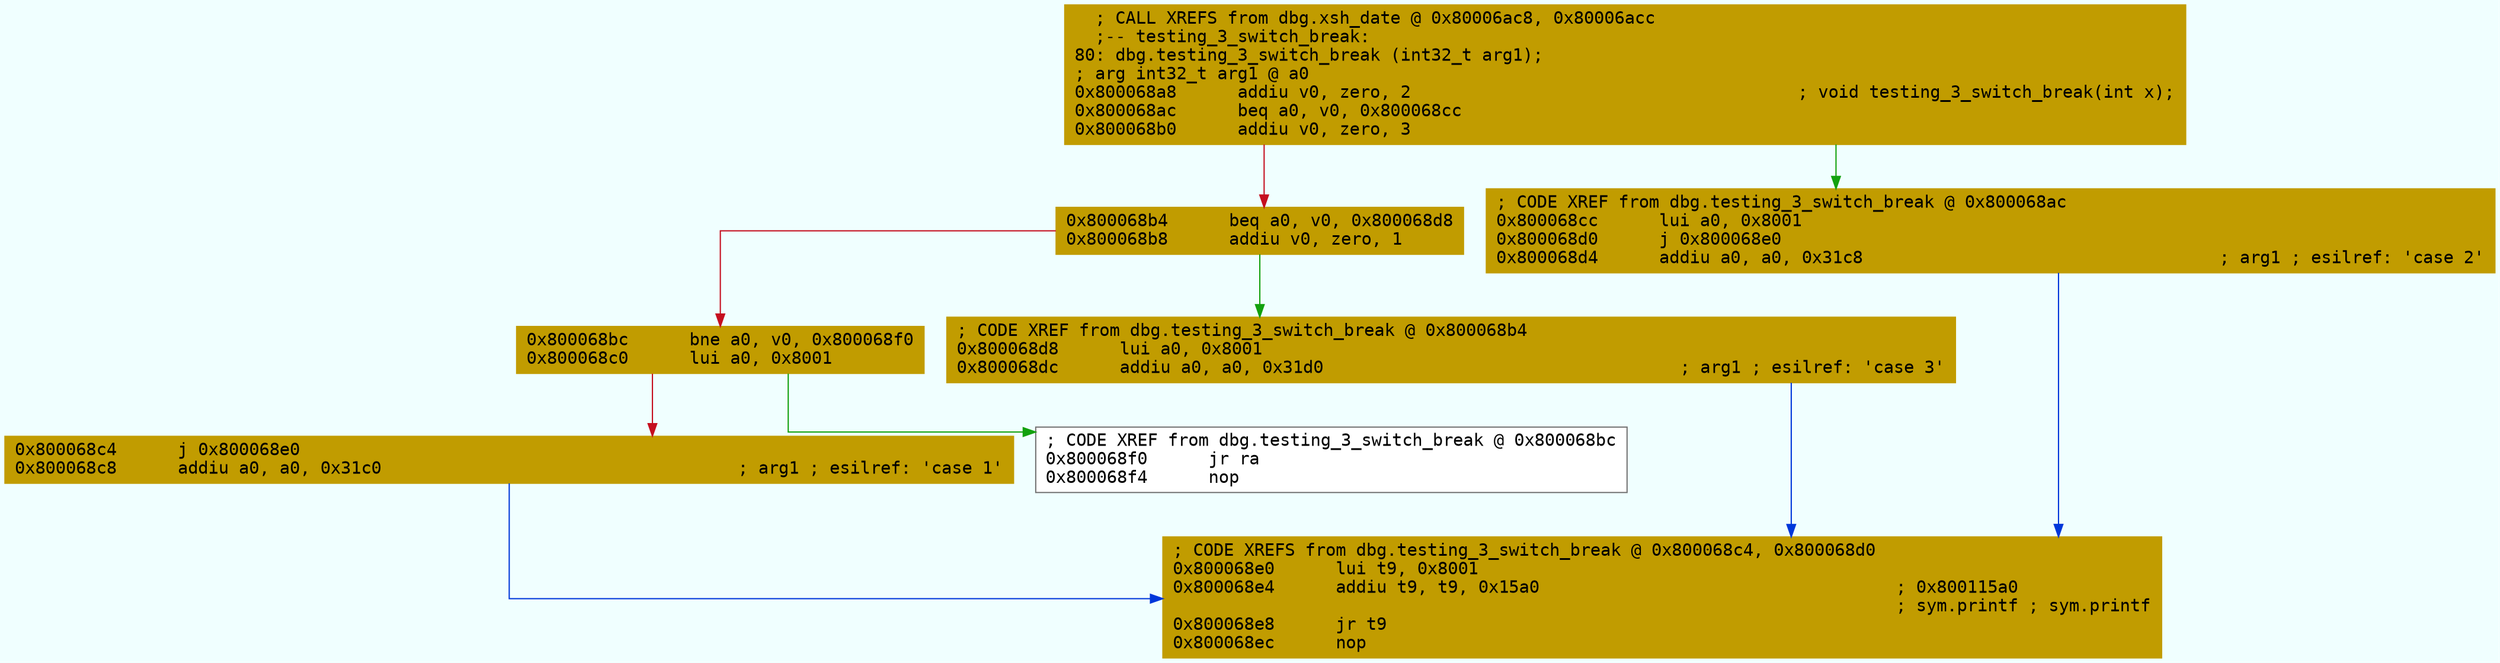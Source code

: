 digraph code {
	graph [bgcolor=azure fontsize=8 fontname="Courier" splines="ortho"];
	node [fillcolor=gray style=filled shape=box];
	edge [arrowhead="normal"];
	"0x800068a8" [URL="dbg.testing_3_switch_break/0x800068a8", fillcolor="#c19c00",color="#c19c00", fontname="Courier",label="  ; CALL XREFS from dbg.xsh_date @ 0x80006ac8, 0x80006acc\l  ;-- testing_3_switch_break:\l80: dbg.testing_3_switch_break (int32_t arg1);\l; arg int32_t arg1 @ a0\l0x800068a8      addiu v0, zero, 2                                      ; void testing_3_switch_break(int x);\l0x800068ac      beq a0, v0, 0x800068cc\l0x800068b0      addiu v0, zero, 3\l"]
	"0x800068b4" [URL="dbg.testing_3_switch_break/0x800068b4", fillcolor="#c19c00",color="#c19c00", fontname="Courier",label="0x800068b4      beq a0, v0, 0x800068d8\l0x800068b8      addiu v0, zero, 1\l"]
	"0x800068bc" [URL="dbg.testing_3_switch_break/0x800068bc", fillcolor="#c19c00",color="#c19c00", fontname="Courier",label="0x800068bc      bne a0, v0, 0x800068f0\l0x800068c0      lui a0, 0x8001\l"]
	"0x800068c4" [URL="dbg.testing_3_switch_break/0x800068c4", fillcolor="#c19c00",color="#c19c00", fontname="Courier",label="0x800068c4      j 0x800068e0\l0x800068c8      addiu a0, a0, 0x31c0                                   ; arg1 ; esilref: 'case 1'\l"]
	"0x800068cc" [URL="dbg.testing_3_switch_break/0x800068cc", fillcolor="#c19c00",color="#c19c00", fontname="Courier",label="; CODE XREF from dbg.testing_3_switch_break @ 0x800068ac\l0x800068cc      lui a0, 0x8001\l0x800068d0      j 0x800068e0\l0x800068d4      addiu a0, a0, 0x31c8                                   ; arg1 ; esilref: 'case 2'\l"]
	"0x800068d8" [URL="dbg.testing_3_switch_break/0x800068d8", fillcolor="#c19c00",color="#c19c00", fontname="Courier",label="; CODE XREF from dbg.testing_3_switch_break @ 0x800068b4\l0x800068d8      lui a0, 0x8001\l0x800068dc      addiu a0, a0, 0x31d0                                   ; arg1 ; esilref: 'case 3'\l"]
	"0x800068e0" [URL="dbg.testing_3_switch_break/0x800068e0", fillcolor="#c19c00",color="#c19c00", fontname="Courier",label="; CODE XREFS from dbg.testing_3_switch_break @ 0x800068c4, 0x800068d0\l0x800068e0      lui t9, 0x8001\l0x800068e4      addiu t9, t9, 0x15a0                                   ; 0x800115a0\l                                                                       ; sym.printf ; sym.printf\l0x800068e8      jr t9\l0x800068ec      nop\l"]
	"0x800068f0" [URL="dbg.testing_3_switch_break/0x800068f0", fillcolor="white",color="#767676", fontname="Courier",label="; CODE XREF from dbg.testing_3_switch_break @ 0x800068bc\l0x800068f0      jr ra\l0x800068f4      nop\l"]
        "0x800068a8" -> "0x800068cc" [color="#13a10e"];
        "0x800068a8" -> "0x800068b4" [color="#c50f1f"];
        "0x800068b4" -> "0x800068d8" [color="#13a10e"];
        "0x800068b4" -> "0x800068bc" [color="#c50f1f"];
        "0x800068bc" -> "0x800068f0" [color="#13a10e"];
        "0x800068bc" -> "0x800068c4" [color="#c50f1f"];
        "0x800068c4" -> "0x800068e0" [color="#0037da"];
        "0x800068cc" -> "0x800068e0" [color="#0037da"];
        "0x800068d8" -> "0x800068e0" [color="#0037da"];
}
